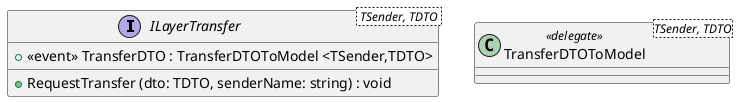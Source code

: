 @startuml
interface "ILayerTransfer" < TSender, TDTO > {
    + <<event>> TransferDTO : TransferDTOToModel <TSender,TDTO> 
    + {method} RequestTransfer (dto: TDTO, senderName: string) : void
}
class "TransferDTOToModel" <TSender, TDTO> <<delegate>> {}
@enduml
